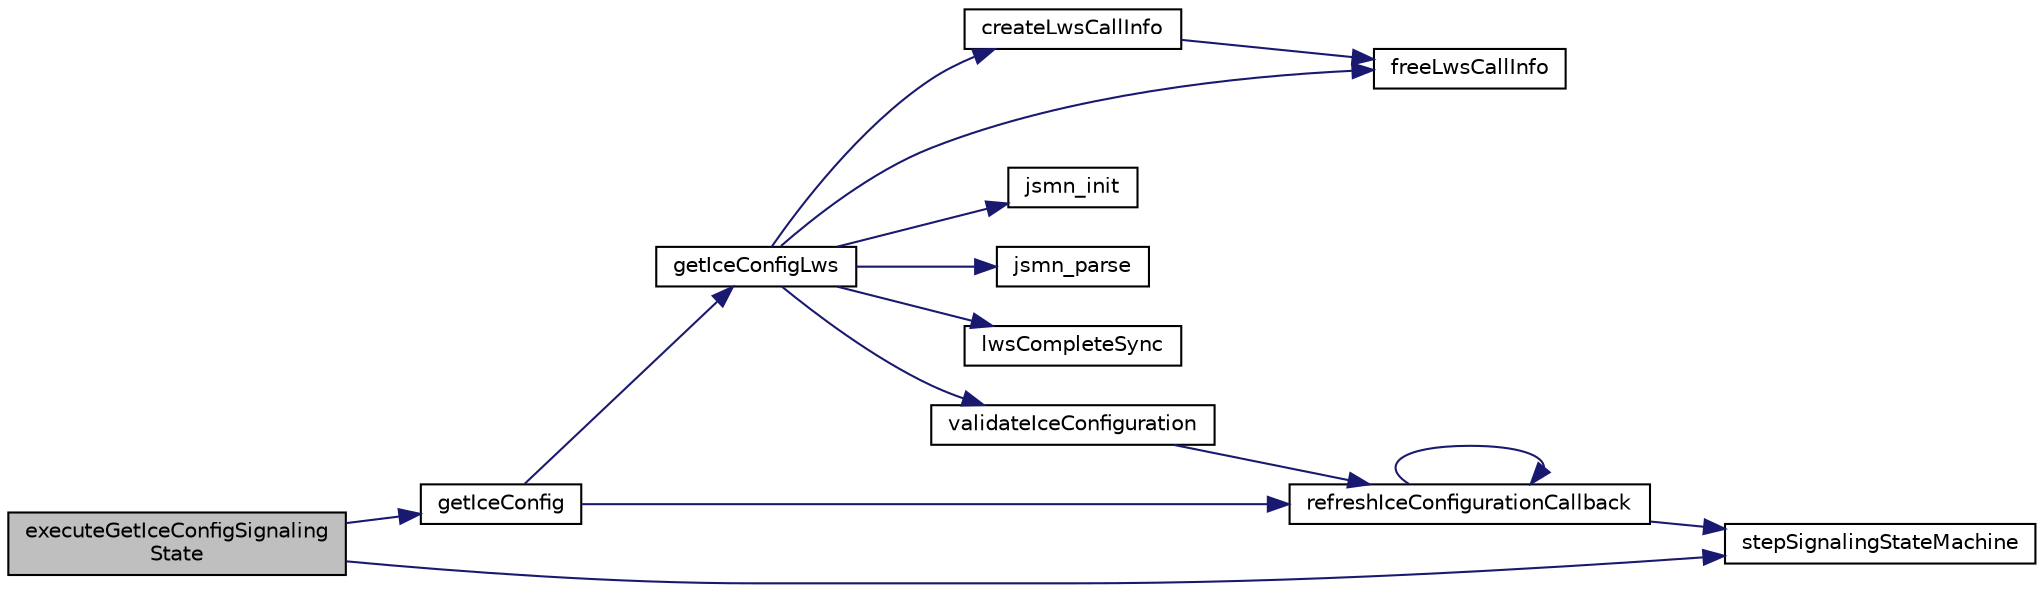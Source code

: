 digraph "executeGetIceConfigSignalingState"
{
 // LATEX_PDF_SIZE
  edge [fontname="Helvetica",fontsize="10",labelfontname="Helvetica",labelfontsize="10"];
  node [fontname="Helvetica",fontsize="10",shape=record];
  rankdir="LR";
  Node1 [label="executeGetIceConfigSignaling\lState",height=0.2,width=0.4,color="black", fillcolor="grey75", style="filled", fontcolor="black",tooltip=" "];
  Node1 -> Node2 [color="midnightblue",fontsize="10",style="solid",fontname="Helvetica"];
  Node2 [label="getIceConfig",height=0.2,width=0.4,color="black", fillcolor="white", style="filled",URL="$Signaling_8c.html#a9b714b42ff43192104ca0cc946f4b346",tooltip=" "];
  Node2 -> Node3 [color="midnightblue",fontsize="10",style="solid",fontname="Helvetica"];
  Node3 [label="getIceConfigLws",height=0.2,width=0.4,color="black", fillcolor="white", style="filled",URL="$LwsApiCalls_8c.html#a43eb41d369f6ab2469d738d1c1be5ce8",tooltip=" "];
  Node3 -> Node4 [color="midnightblue",fontsize="10",style="solid",fontname="Helvetica"];
  Node4 [label="createLwsCallInfo",height=0.2,width=0.4,color="black", fillcolor="white", style="filled",URL="$LwsApiCalls_8c.html#a988b3c6e00aa3e79fce24a41faeb772c",tooltip=" "];
  Node4 -> Node5 [color="midnightblue",fontsize="10",style="solid",fontname="Helvetica"];
  Node5 [label="freeLwsCallInfo",height=0.2,width=0.4,color="black", fillcolor="white", style="filled",URL="$LwsApiCalls_8c.html#a22be1d34eb8fe76e2872b23ea9f981d1",tooltip=" "];
  Node3 -> Node5 [color="midnightblue",fontsize="10",style="solid",fontname="Helvetica"];
  Node3 -> Node6 [color="midnightblue",fontsize="10",style="solid",fontname="Helvetica"];
  Node6 [label="jsmn_init",height=0.2,width=0.4,color="black", fillcolor="white", style="filled",URL="$jsmn_8h.html#a8d4a8b3ce5c3d600feea38615b5f9aa6",tooltip=" "];
  Node3 -> Node7 [color="midnightblue",fontsize="10",style="solid",fontname="Helvetica"];
  Node7 [label="jsmn_parse",height=0.2,width=0.4,color="black", fillcolor="white", style="filled",URL="$jsmn_8h.html#acf28c8ae404fb0ad2823270d2a4c322a",tooltip=" "];
  Node3 -> Node8 [color="midnightblue",fontsize="10",style="solid",fontname="Helvetica"];
  Node8 [label="lwsCompleteSync",height=0.2,width=0.4,color="black", fillcolor="white", style="filled",URL="$LwsApiCalls_8c.html#a3c3cdd7608d37131d839bc47bd5de90b",tooltip=" "];
  Node3 -> Node9 [color="midnightblue",fontsize="10",style="solid",fontname="Helvetica"];
  Node9 [label="validateIceConfiguration",height=0.2,width=0.4,color="black", fillcolor="white", style="filled",URL="$Signaling_8c.html#af5819e8bf1d10e24153c35f91b50a735",tooltip=" "];
  Node9 -> Node10 [color="midnightblue",fontsize="10",style="solid",fontname="Helvetica"];
  Node10 [label="refreshIceConfigurationCallback",height=0.2,width=0.4,color="black", fillcolor="white", style="filled",URL="$Signaling_8c.html#a7e860f85a297a87067df904947b2ca0d",tooltip=" "];
  Node10 -> Node10 [color="midnightblue",fontsize="10",style="solid",fontname="Helvetica"];
  Node10 -> Node11 [color="midnightblue",fontsize="10",style="solid",fontname="Helvetica"];
  Node11 [label="stepSignalingStateMachine",height=0.2,width=0.4,color="black", fillcolor="white", style="filled",URL="$StateMachine_8c.html#aec8441c2e021d29e6fdec5f97000431c",tooltip=" "];
  Node2 -> Node10 [color="midnightblue",fontsize="10",style="solid",fontname="Helvetica"];
  Node1 -> Node11 [color="midnightblue",fontsize="10",style="solid",fontname="Helvetica"];
}
